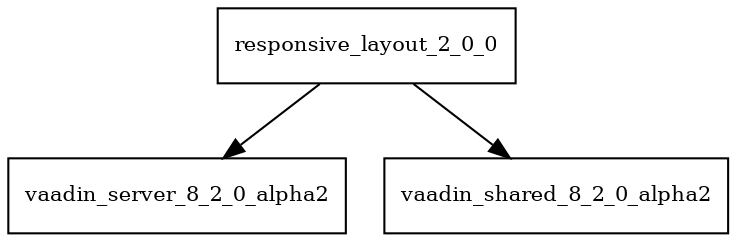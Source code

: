 digraph responsive_layout_2_0_0_dependencies {
  node [shape = box, fontsize=10.0];
  responsive_layout_2_0_0 -> vaadin_server_8_2_0_alpha2;
  responsive_layout_2_0_0 -> vaadin_shared_8_2_0_alpha2;
}
